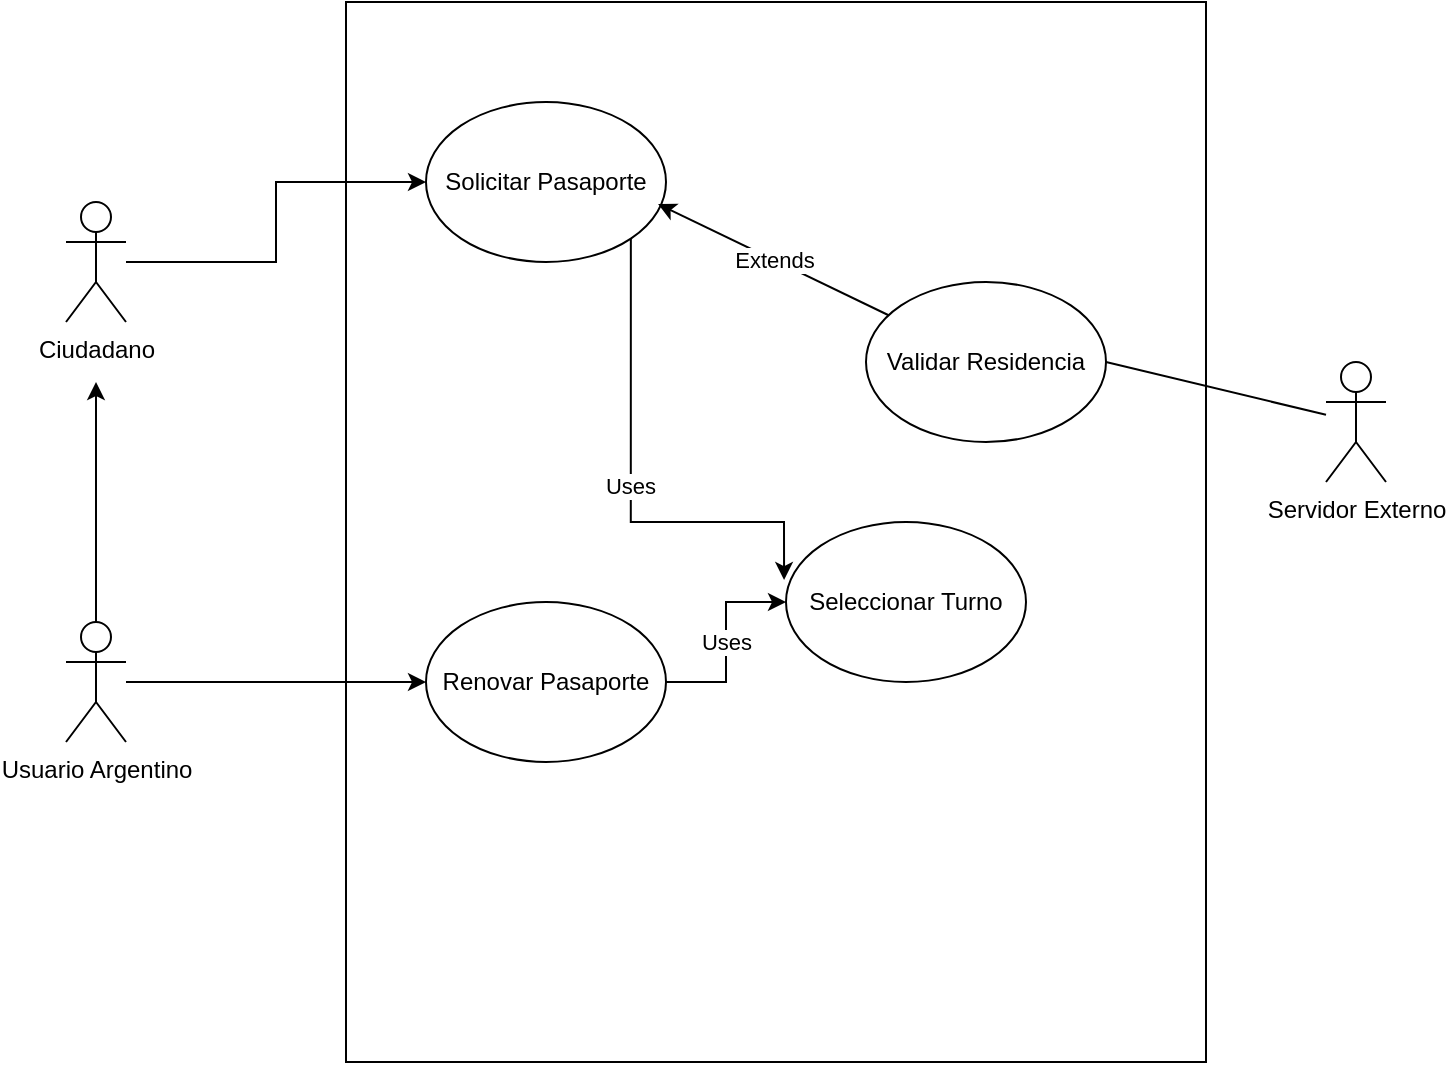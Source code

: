 <mxfile version="23.1.5" type="github">
  <diagram name="Página-1" id="61UtU9jQJO7EmY_0X5pV">
    <mxGraphModel dx="825" dy="581" grid="1" gridSize="10" guides="1" tooltips="1" connect="1" arrows="1" fold="1" page="1" pageScale="1" pageWidth="827" pageHeight="1169" math="0" shadow="0">
      <root>
        <mxCell id="0" />
        <mxCell id="1" parent="0" />
        <mxCell id="Kjov9-EhQF5p59se_SMZ-1" value="" style="rounded=0;whiteSpace=wrap;html=1;" parent="1" vertex="1">
          <mxGeometry x="210" y="150" width="430" height="530" as="geometry" />
        </mxCell>
        <mxCell id="Kjov9-EhQF5p59se_SMZ-2" value="Solicitar Pasaporte" style="ellipse;whiteSpace=wrap;html=1;" parent="1" vertex="1">
          <mxGeometry x="250" y="200" width="120" height="80" as="geometry" />
        </mxCell>
        <mxCell id="Kjov9-EhQF5p59se_SMZ-19" value="Uses" style="edgeStyle=orthogonalEdgeStyle;rounded=0;orthogonalLoop=1;jettySize=auto;html=1;exitX=1;exitY=0.5;exitDx=0;exitDy=0;entryX=0;entryY=0.5;entryDx=0;entryDy=0;" parent="1" source="Kjov9-EhQF5p59se_SMZ-3" target="Kjov9-EhQF5p59se_SMZ-18" edge="1">
          <mxGeometry relative="1" as="geometry" />
        </mxCell>
        <mxCell id="Kjov9-EhQF5p59se_SMZ-3" value="Renovar Pasaporte" style="ellipse;whiteSpace=wrap;html=1;" parent="1" vertex="1">
          <mxGeometry x="250" y="450" width="120" height="80" as="geometry" />
        </mxCell>
        <mxCell id="Kjov9-EhQF5p59se_SMZ-8" style="edgeStyle=orthogonalEdgeStyle;rounded=0;orthogonalLoop=1;jettySize=auto;html=1;" parent="1" source="Kjov9-EhQF5p59se_SMZ-4" target="Kjov9-EhQF5p59se_SMZ-2" edge="1">
          <mxGeometry relative="1" as="geometry" />
        </mxCell>
        <mxCell id="Kjov9-EhQF5p59se_SMZ-4" value="Ciudadano" style="shape=umlActor;verticalLabelPosition=bottom;verticalAlign=top;html=1;outlineConnect=0;" parent="1" vertex="1">
          <mxGeometry x="70" y="250" width="30" height="60" as="geometry" />
        </mxCell>
        <mxCell id="Kjov9-EhQF5p59se_SMZ-9" style="edgeStyle=orthogonalEdgeStyle;rounded=0;orthogonalLoop=1;jettySize=auto;html=1;entryX=0;entryY=0.5;entryDx=0;entryDy=0;" parent="1" source="Kjov9-EhQF5p59se_SMZ-6" target="Kjov9-EhQF5p59se_SMZ-3" edge="1">
          <mxGeometry relative="1" as="geometry" />
        </mxCell>
        <mxCell id="Kjov9-EhQF5p59se_SMZ-6" value="Usuario Argentino" style="shape=umlActor;verticalLabelPosition=bottom;verticalAlign=top;html=1;outlineConnect=0;" parent="1" vertex="1">
          <mxGeometry x="70" y="460" width="30" height="60" as="geometry" />
        </mxCell>
        <mxCell id="Kjov9-EhQF5p59se_SMZ-7" value="" style="endArrow=classic;html=1;rounded=0;exitX=0.5;exitY=0;exitDx=0;exitDy=0;exitPerimeter=0;" parent="1" source="Kjov9-EhQF5p59se_SMZ-6" edge="1">
          <mxGeometry width="50" height="50" relative="1" as="geometry">
            <mxPoint x="390" y="450" as="sourcePoint" />
            <mxPoint x="85" y="340" as="targetPoint" />
          </mxGeometry>
        </mxCell>
        <mxCell id="Kjov9-EhQF5p59se_SMZ-11" value="Servidor Externo" style="shape=umlActor;verticalLabelPosition=bottom;verticalAlign=top;html=1;outlineConnect=0;" parent="1" vertex="1">
          <mxGeometry x="700" y="330" width="30" height="60" as="geometry" />
        </mxCell>
        <mxCell id="Kjov9-EhQF5p59se_SMZ-12" value="Validar Residencia" style="ellipse;whiteSpace=wrap;html=1;" parent="1" vertex="1">
          <mxGeometry x="470" y="290" width="120" height="80" as="geometry" />
        </mxCell>
        <mxCell id="Kjov9-EhQF5p59se_SMZ-15" value="Extends" style="endArrow=classic;html=1;rounded=0;entryX=0.967;entryY=0.638;entryDx=0;entryDy=0;entryPerimeter=0;" parent="1" source="Kjov9-EhQF5p59se_SMZ-12" target="Kjov9-EhQF5p59se_SMZ-2" edge="1">
          <mxGeometry width="50" height="50" relative="1" as="geometry">
            <mxPoint x="390" y="450" as="sourcePoint" />
            <mxPoint x="440" y="400" as="targetPoint" />
          </mxGeometry>
        </mxCell>
        <mxCell id="Kjov9-EhQF5p59se_SMZ-17" value="" style="endArrow=none;html=1;rounded=0;endFill=0;exitX=1;exitY=0.5;exitDx=0;exitDy=0;" parent="1" source="Kjov9-EhQF5p59se_SMZ-12" target="Kjov9-EhQF5p59se_SMZ-11" edge="1">
          <mxGeometry width="50" height="50" relative="1" as="geometry">
            <mxPoint x="110" y="293" as="sourcePoint" />
            <mxPoint x="498" y="368" as="targetPoint" />
          </mxGeometry>
        </mxCell>
        <mxCell id="Kjov9-EhQF5p59se_SMZ-18" value="Seleccionar Turno" style="ellipse;whiteSpace=wrap;html=1;" parent="1" vertex="1">
          <mxGeometry x="430" y="410" width="120" height="80" as="geometry" />
        </mxCell>
        <mxCell id="Kjov9-EhQF5p59se_SMZ-20" value="Uses" style="edgeStyle=orthogonalEdgeStyle;rounded=0;orthogonalLoop=1;jettySize=auto;html=1;exitX=1;exitY=1;exitDx=0;exitDy=0;entryX=-0.008;entryY=0.363;entryDx=0;entryDy=0;entryPerimeter=0;" parent="1" source="Kjov9-EhQF5p59se_SMZ-2" target="Kjov9-EhQF5p59se_SMZ-18" edge="1">
          <mxGeometry relative="1" as="geometry">
            <Array as="points">
              <mxPoint x="352" y="410" />
              <mxPoint x="429" y="410" />
            </Array>
          </mxGeometry>
        </mxCell>
      </root>
    </mxGraphModel>
  </diagram>
</mxfile>
